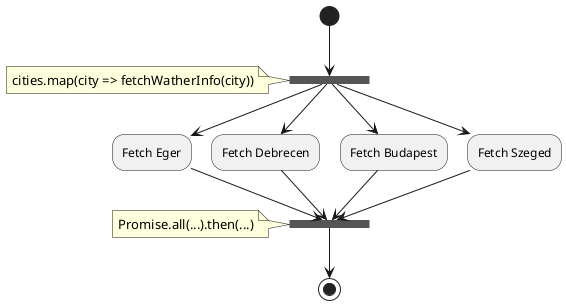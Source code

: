 @startuml


(*) --> ===Fetch===
note left : cities.map(city => fetchWatherInfo(city))
--> "Fetch Eger"
--> ===Collect===
note left : Promise.all(...).then(...)
--> (*)

===Fetch=== --> "Fetch Debrecen"
--> ===Collect===


===Fetch===  --> "Fetch Budapest"
--> ===Collect===


===Fetch===  --> "Fetch Szeged"
--> ===Collect===



@enduml
